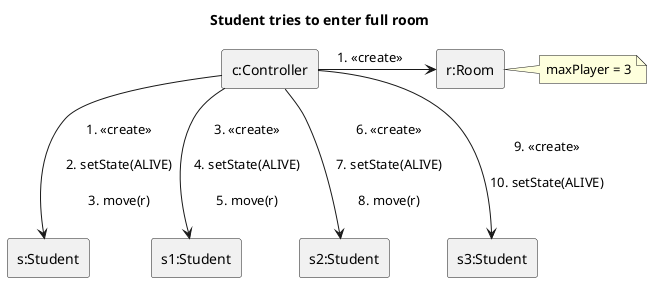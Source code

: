@startuml student_enter_full
title Student tries to enter full room
skinparam linestyle ortho
rectangle "c:Controller" as c
rectangle "r:Room" as r
rectangle "s:Student" as s
rectangle "s1:Student" as s1
rectangle "s2:Student" as s2
rectangle "s3:Student" as s3
c --> s: 1. <<create>>\n\n2. setState(ALIVE)\n\n3. move(r)
c --> s1: 3. <<create>>\n\n4. setState(ALIVE)\n\n5. move(r)
c --> s2: 6. <<create>>\n\n7. setState(ALIVE)\n\n8. move(r)
c --> s3: 9. <<create>>\n\n10. setState(ALIVE)
c -> r: 1. <<create>>\t
note right of r{
    maxPlayer = 3
}
@enduml
